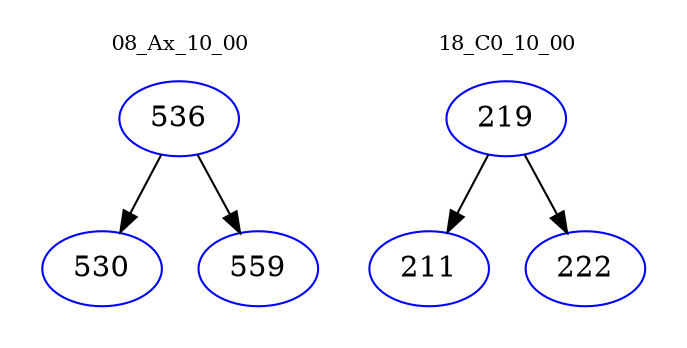 digraph{
subgraph cluster_0 {
color = white
label = "08_Ax_10_00";
fontsize=10;
T0_536 [label="536", color="blue"]
T0_536 -> T0_530 [color="black"]
T0_530 [label="530", color="blue"]
T0_536 -> T0_559 [color="black"]
T0_559 [label="559", color="blue"]
}
subgraph cluster_1 {
color = white
label = "18_C0_10_00";
fontsize=10;
T1_219 [label="219", color="blue"]
T1_219 -> T1_211 [color="black"]
T1_211 [label="211", color="blue"]
T1_219 -> T1_222 [color="black"]
T1_222 [label="222", color="blue"]
}
}
